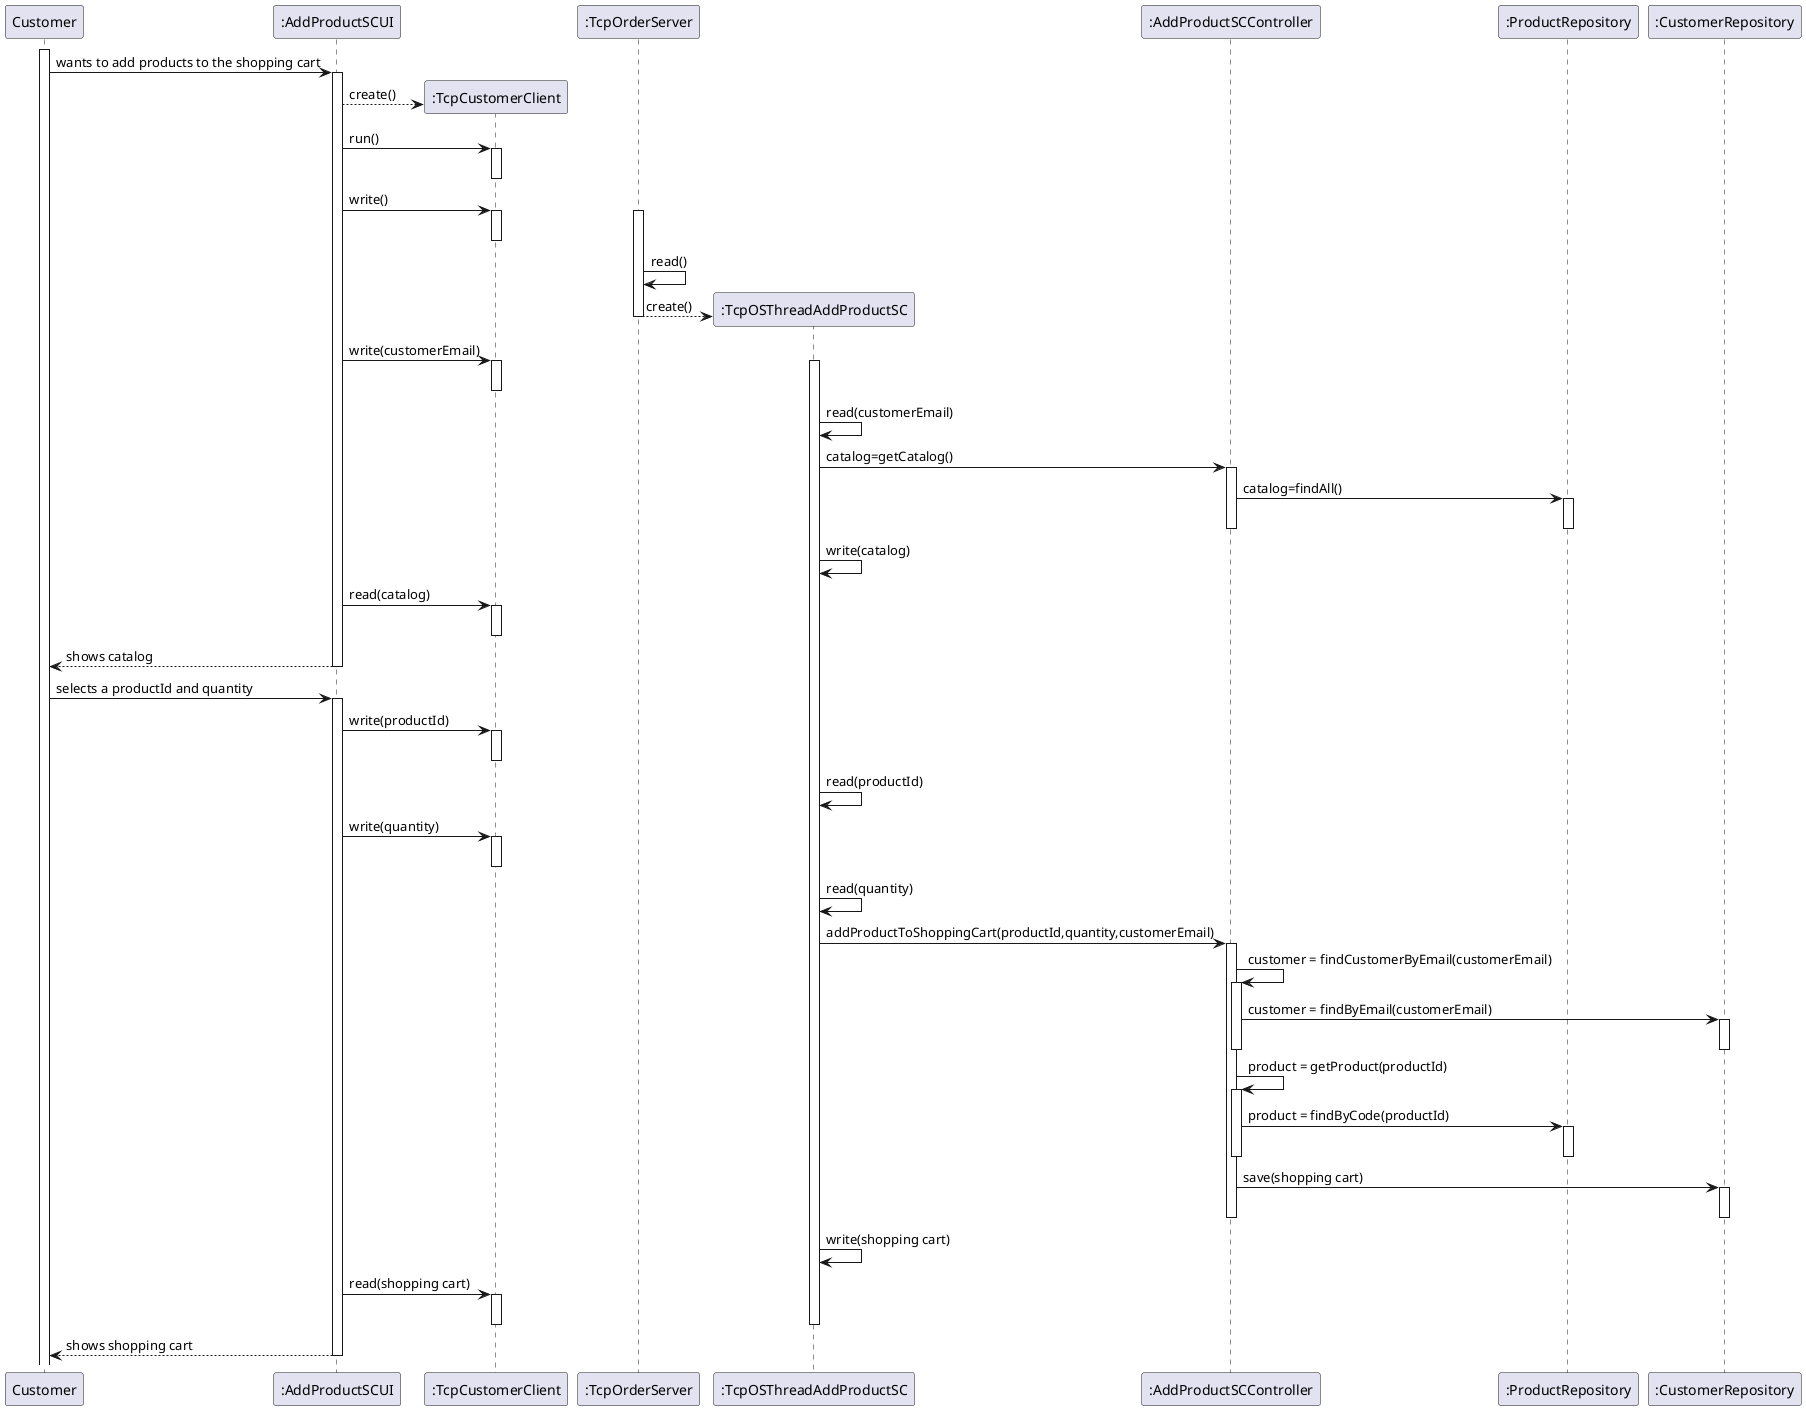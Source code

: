 @startuml
'https://plantuml.com/sequence-diagram

participant "Customer" as C
participant ":AddProductSCUI" as UI
participant ":TcpCustomerClient" as TC
participant ":TcpOrderServer" as TS
participant ":TcpOSThreadAddProductSC" as T
participant ":AddProductSCController" as CON
participant ":ProductRepository" as PR
participant ":CustomerRepository" as CR


activate C

C -> UI: wants to add products to the shopping cart
activate UI
UI-->TC **:create()
UI->TC : run()
activate TC
deactivate TC
UI->TC : write()
activate TC
deactivate TC
activate TS
TS->TS : read()

TS-->T **:create()
deactivate TS

UI -> TC: write(customerEmail)
activate TC
deactivate TC
activate T
T->T : read(customerEmail)
T->CON : catalog=getCatalog()
activate CON
CON->PR : catalog=findAll()
activate PR
deactivate PR

deactivate CON
T->T :write(catalog)


UI->TC: read(catalog)
activate TC
deactivate TC
UI --> C : shows catalog
deactivate UI

C -> UI: selects a productId and quantity
activate UI
UI->TC : write(productId)
activate TC
deactivate TC

T->T : read(productId)

UI->TC : write(quantity)
activate TC
deactivate TC

T->T : read(quantity)
T->CON : addProductToShoppingCart(productId,quantity,customerEmail)
activate CON
CON->CON : customer = findCustomerByEmail(customerEmail)
activate CON
CON->CR: customer = findByEmail(customerEmail)
activate CR
deactivate CR

deactivate CON
CON->CON : product = getProduct(productId)
activate CON
CON->PR : product = findByCode(productId)
activate PR

deactivate PR

deactivate CON
CON->CR: save(shopping cart)
activate CR
deactivate CR


deactivate CON


T->T : write(shopping cart)

UI->TC: read(shopping cart)
activate TC
deactivate TC

deactivate T


UI --> C: shows shopping cart
deactivate UI



@enduml